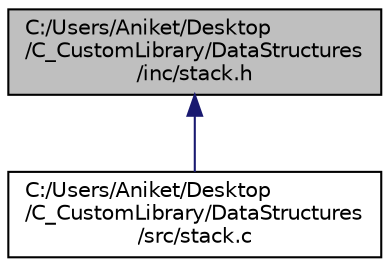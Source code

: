 digraph "C:/Users/Aniket/Desktop/C_CustomLibrary/DataStructures/inc/stack.h"
{
  edge [fontname="Helvetica",fontsize="10",labelfontname="Helvetica",labelfontsize="10"];
  node [fontname="Helvetica",fontsize="10",shape=record];
  Node1 [label="C:/Users/Aniket/Desktop\l/C_CustomLibrary/DataStructures\l/inc/stack.h",height=0.2,width=0.4,color="black", fillcolor="grey75", style="filled", fontcolor="black"];
  Node1 -> Node2 [dir="back",color="midnightblue",fontsize="10",style="solid",fontname="Helvetica"];
  Node2 [label="C:/Users/Aniket/Desktop\l/C_CustomLibrary/DataStructures\l/src/stack.c",height=0.2,width=0.4,color="black", fillcolor="white", style="filled",URL="$stack_8c.html"];
}
